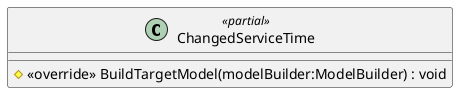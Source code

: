 @startuml
class ChangedServiceTime <<partial>> {
    # <<override>> BuildTargetModel(modelBuilder:ModelBuilder) : void
}
@enduml
